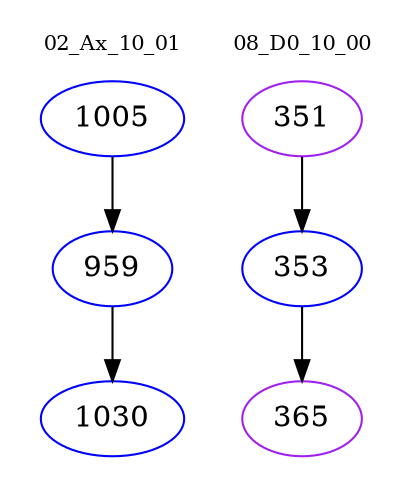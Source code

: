 digraph{
subgraph cluster_0 {
color = white
label = "02_Ax_10_01";
fontsize=10;
T0_1005 [label="1005", color="blue"]
T0_1005 -> T0_959 [color="black"]
T0_959 [label="959", color="blue"]
T0_959 -> T0_1030 [color="black"]
T0_1030 [label="1030", color="blue"]
}
subgraph cluster_1 {
color = white
label = "08_D0_10_00";
fontsize=10;
T1_351 [label="351", color="purple"]
T1_351 -> T1_353 [color="black"]
T1_353 [label="353", color="blue"]
T1_353 -> T1_365 [color="black"]
T1_365 [label="365", color="purple"]
}
}
